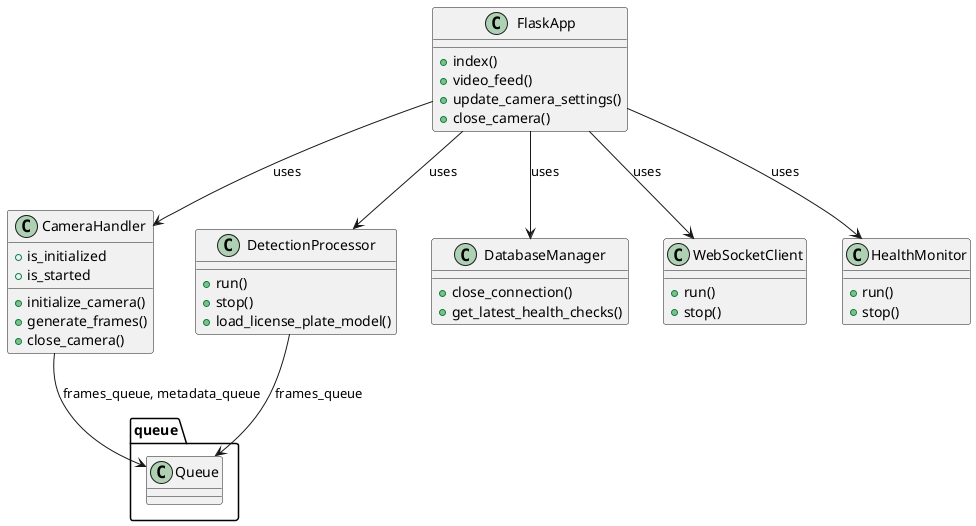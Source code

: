 @startuml Class Diagram for Flask App and Components
class CameraHandler {
    +initialize_camera()
    +generate_frames()
    +close_camera()
    +is_initialized
    +is_started
}

class DetectionProcessor {
    +run()
    +stop()
    +load_license_plate_model()
}

class DatabaseManager {
    +close_connection()
    +get_latest_health_checks()
}

class WebSocketClient {
    +run()
    +stop()
}

class HealthMonitor {
    +run()
    +stop()
}

class FlaskApp {
    +index()
    +video_feed()
    +update_camera_settings()
    +close_camera()
}

FlaskApp --> CameraHandler : uses
FlaskApp --> DetectionProcessor : uses
FlaskApp --> DatabaseManager : uses
FlaskApp --> WebSocketClient : uses
FlaskApp --> HealthMonitor : uses

CameraHandler --> queue.Queue : frames_queue, metadata_queue
DetectionProcessor --> queue.Queue : frames_queue

@enduml